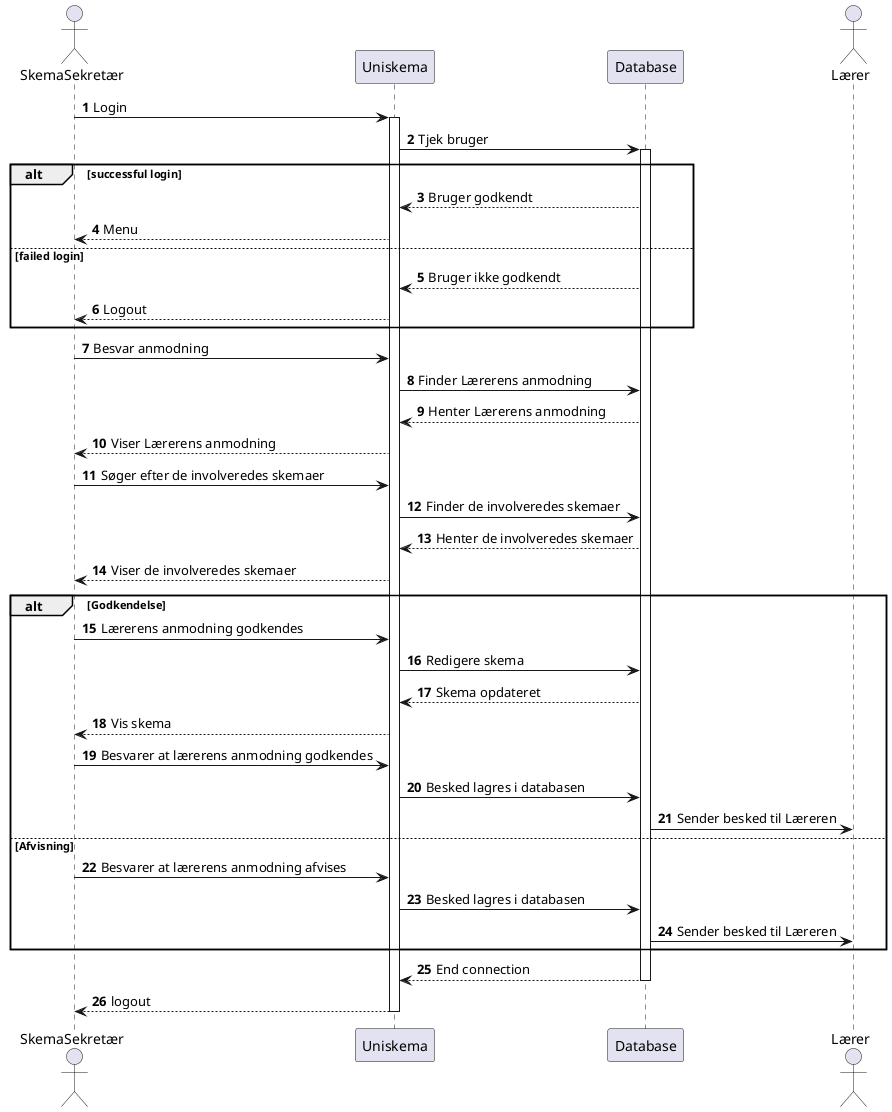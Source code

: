 @startuml
autonumber
Actor SkemaSekretær
SkemaSekretær -> Uniskema: Login
Activate Uniskema
Uniskema -> Database: Tjek bruger
Activate Database
Actor Lærer
alt successful login
    Uniskema <-- Database: Bruger godkendt
    SkemaSekretær <-- Uniskema: Menu
else failed login
    Uniskema <-- Database: Bruger ikke godkendt
    SkemaSekretær <-- Uniskema: Logout
end
SkemaSekretær -> Uniskema: Besvar anmodning
Uniskema -> Database: Finder Lærerens anmodning
Uniskema <-- Database: Henter Lærerens anmodning
SkemaSekretær <-- Uniskema: Viser Lærerens anmodning
SkemaSekretær -> Uniskema: Søger efter de involveredes skemaer
Uniskema -> Database: Finder de involveredes skemaer
Uniskema <-- Database: Henter de involveredes skemaer
SkemaSekretær <-- Uniskema: Viser de involveredes skemaer
alt Godkendelse
    SkemaSekretær -> Uniskema: Lærerens anmodning godkendes
    Uniskema -> Database: Redigere skema
    Uniskema <-- Database: Skema opdateret
    SkemaSekretær <-- Uniskema: Vis skema
    SkemaSekretær -> Uniskema: Besvarer at lærerens anmodning godkendes
    Uniskema -> Database: Besked lagres i databasen
    Database -> Lærer: Sender besked til Læreren
else Afvisning
    SkemaSekretær -> Uniskema: Besvarer at lærerens anmodning afvises
    Uniskema -> Database: Besked lagres i databasen
    Database -> Lærer: Sender besked til Læreren
end
return End connection
return logout
@enduml